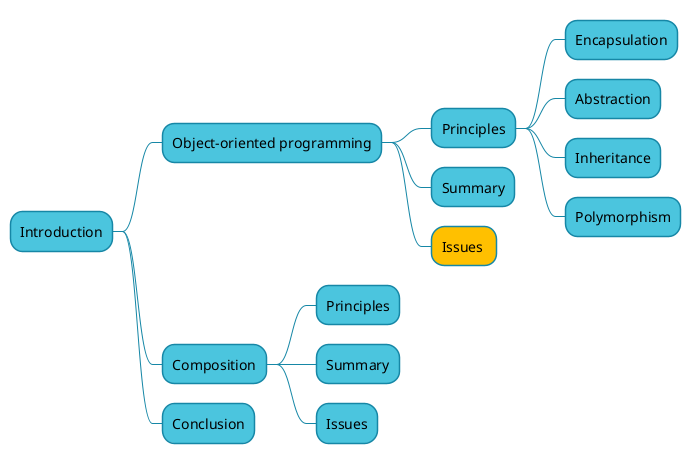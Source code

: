 @startmindmap
<style>
mindmapDiagram {
    node {
        BackgroundColor #4bc5de
        LineColor #1687a6
    }
    .current {
      BackGroundColor #ffc000
    }
    arrow {
      LineColor #1687a6
    }
}
</style>
* Introduction
** Object-oriented programming
*** Principles
**** Encapsulation
**** Abstraction
**** Inheritance
**** Polymorphism
*** Summary
*** Issues <<current>>
** Composition
*** Principles
*** Summary
*** Issues
** Conclusion
@endmindmap
